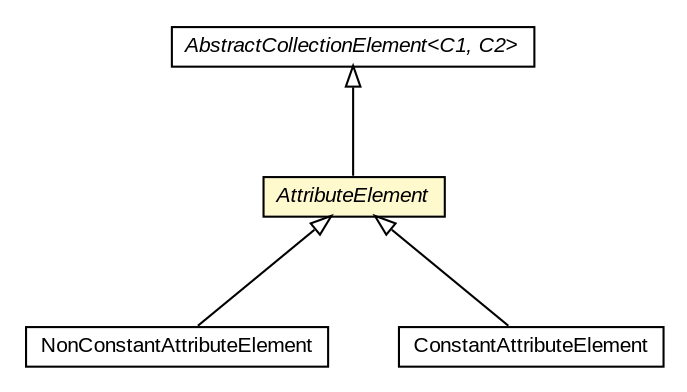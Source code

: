#!/usr/local/bin/dot
#
# Class diagram 
# Generated by UMLGraph version 5.3 (http://www.umlgraph.org/)
#

digraph G {
	edge [fontname="arial",fontsize=10,labelfontname="arial",labelfontsize=10];
	node [fontname="arial",fontsize=10,shape=plaintext];
	nodesep=0.25;
	ranksep=0.5;
	// context.arch.discoverer.component.NonConstantAttributeElement
	c155313 [label=<<table title="context.arch.discoverer.component.NonConstantAttributeElement" border="0" cellborder="1" cellspacing="0" cellpadding="2" port="p" href="./NonConstantAttributeElement.html">
		<tr><td><table border="0" cellspacing="0" cellpadding="1">
<tr><td align="center" balign="center"> NonConstantAttributeElement </td></tr>
		</table></td></tr>
		</table>>, fontname="arial", fontcolor="black", fontsize=10.0];
	// context.arch.discoverer.component.ConstantAttributeElement
	c155316 [label=<<table title="context.arch.discoverer.component.ConstantAttributeElement" border="0" cellborder="1" cellspacing="0" cellpadding="2" port="p" href="./ConstantAttributeElement.html">
		<tr><td><table border="0" cellspacing="0" cellpadding="1">
<tr><td align="center" balign="center"> ConstantAttributeElement </td></tr>
		</table></td></tr>
		</table>>, fontname="arial", fontcolor="black", fontsize=10.0];
	// context.arch.discoverer.component.AttributeElement
	c155319 [label=<<table title="context.arch.discoverer.component.AttributeElement" border="0" cellborder="1" cellspacing="0" cellpadding="2" port="p" bgcolor="lemonChiffon" href="./AttributeElement.html">
		<tr><td><table border="0" cellspacing="0" cellpadding="1">
<tr><td align="center" balign="center"><font face="arial italic"> AttributeElement </font></td></tr>
		</table></td></tr>
		</table>>, fontname="arial", fontcolor="black", fontsize=10.0];
	// context.arch.discoverer.component.AbstractCollectionElement<C1, C2>
	c155325 [label=<<table title="context.arch.discoverer.component.AbstractCollectionElement" border="0" cellborder="1" cellspacing="0" cellpadding="2" port="p" href="./AbstractCollectionElement.html">
		<tr><td><table border="0" cellspacing="0" cellpadding="1">
<tr><td align="center" balign="center"><font face="arial italic"> AbstractCollectionElement&lt;C1, C2&gt; </font></td></tr>
		</table></td></tr>
		</table>>, fontname="arial", fontcolor="black", fontsize=10.0];
	//context.arch.discoverer.component.NonConstantAttributeElement extends context.arch.discoverer.component.AttributeElement
	c155319:p -> c155313:p [dir=back,arrowtail=empty];
	//context.arch.discoverer.component.ConstantAttributeElement extends context.arch.discoverer.component.AttributeElement
	c155319:p -> c155316:p [dir=back,arrowtail=empty];
	//context.arch.discoverer.component.AttributeElement extends context.arch.discoverer.component.AbstractCollectionElement<context.arch.storage.AttributeNameValue<?>, context.arch.storage.AttributeNameValue<?>>
	c155325:p -> c155319:p [dir=back,arrowtail=empty];
}

